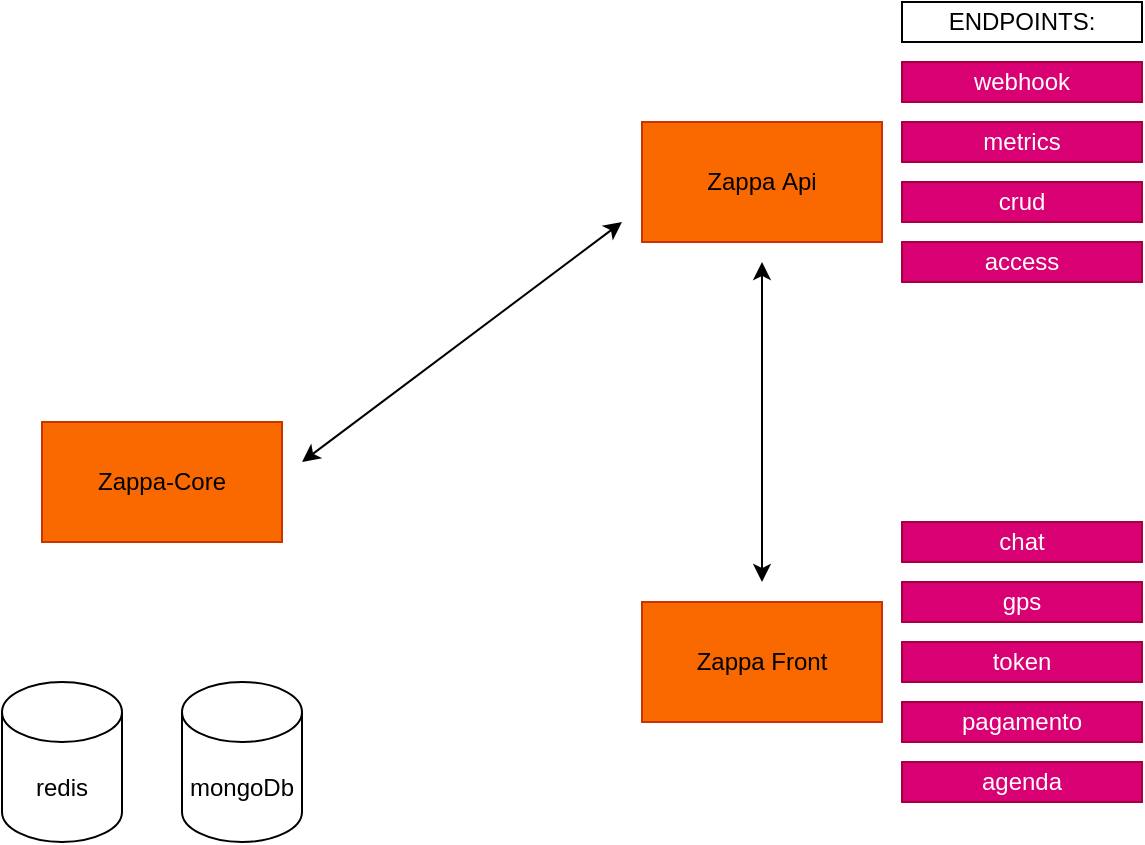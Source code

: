 <mxfile version="25.0.2">
  <diagram name="Page-1" id="x4owEQR5tJqsFIFqXLhK">
    <mxGraphModel dx="984" dy="747" grid="1" gridSize="10" guides="1" tooltips="1" connect="1" arrows="1" fold="1" page="1" pageScale="1" pageWidth="850" pageHeight="1100" math="0" shadow="0">
      <root>
        <mxCell id="0" />
        <mxCell id="1" parent="0" />
        <mxCell id="aL0qmMMuCSAnXSBfhj6i-4" value="Zappa-Core" style="rounded=0;whiteSpace=wrap;html=1;fillColor=#fa6800;fontColor=#000000;strokeColor=#C73500;" parent="1" vertex="1">
          <mxGeometry x="160" y="330" width="120" height="60" as="geometry" />
        </mxCell>
        <mxCell id="7pJAqrlwPtRe5XFjH7It-2" value="Zappa&amp;nbsp;&lt;span style=&quot;background-color: initial;&quot;&gt;Api&lt;/span&gt;" style="rounded=0;whiteSpace=wrap;html=1;fillColor=#fa6800;fontColor=#000000;strokeColor=#C73500;" parent="1" vertex="1">
          <mxGeometry x="460" y="180" width="120" height="60" as="geometry" />
        </mxCell>
        <mxCell id="3A4aCv_wWsXOsg5iLZ_A-2" value="redis" style="shape=cylinder3;whiteSpace=wrap;html=1;boundedLbl=1;backgroundOutline=1;size=15;" vertex="1" parent="1">
          <mxGeometry x="140" y="460" width="60" height="80" as="geometry" />
        </mxCell>
        <mxCell id="3A4aCv_wWsXOsg5iLZ_A-6" value="access" style="rounded=0;whiteSpace=wrap;html=1;fillColor=#d80073;fontColor=#ffffff;strokeColor=#A50040;" vertex="1" parent="1">
          <mxGeometry x="590" y="240" width="120" height="20" as="geometry" />
        </mxCell>
        <mxCell id="3A4aCv_wWsXOsg5iLZ_A-7" value="Zappa Front" style="rounded=0;whiteSpace=wrap;html=1;fillColor=#fa6800;fontColor=#000000;strokeColor=#C73500;" vertex="1" parent="1">
          <mxGeometry x="460" y="420" width="120" height="60" as="geometry" />
        </mxCell>
        <mxCell id="3A4aCv_wWsXOsg5iLZ_A-8" value="webhook" style="rounded=0;whiteSpace=wrap;html=1;fillColor=#d80073;fontColor=#ffffff;strokeColor=#A50040;" vertex="1" parent="1">
          <mxGeometry x="590" y="150" width="120" height="20" as="geometry" />
        </mxCell>
        <mxCell id="3A4aCv_wWsXOsg5iLZ_A-9" value="crud" style="rounded=0;whiteSpace=wrap;html=1;fillColor=#d80073;fontColor=#ffffff;strokeColor=#A50040;" vertex="1" parent="1">
          <mxGeometry x="590" y="210" width="120" height="20" as="geometry" />
        </mxCell>
        <mxCell id="3A4aCv_wWsXOsg5iLZ_A-10" value="metrics" style="rounded=0;whiteSpace=wrap;html=1;fillColor=#d80073;fontColor=#ffffff;strokeColor=#A50040;" vertex="1" parent="1">
          <mxGeometry x="590" y="180" width="120" height="20" as="geometry" />
        </mxCell>
        <mxCell id="3A4aCv_wWsXOsg5iLZ_A-11" value="chat" style="rounded=0;whiteSpace=wrap;html=1;fillColor=#d80073;fontColor=#ffffff;strokeColor=#A50040;" vertex="1" parent="1">
          <mxGeometry x="590" y="380" width="120" height="20" as="geometry" />
        </mxCell>
        <mxCell id="3A4aCv_wWsXOsg5iLZ_A-12" value="gps" style="rounded=0;whiteSpace=wrap;html=1;fillColor=#d80073;fontColor=#ffffff;strokeColor=#A50040;" vertex="1" parent="1">
          <mxGeometry x="590" y="410" width="120" height="20" as="geometry" />
        </mxCell>
        <mxCell id="3A4aCv_wWsXOsg5iLZ_A-13" value="token" style="rounded=0;whiteSpace=wrap;html=1;fillColor=#d80073;fontColor=#ffffff;strokeColor=#A50040;" vertex="1" parent="1">
          <mxGeometry x="590" y="440" width="120" height="20" as="geometry" />
        </mxCell>
        <mxCell id="3A4aCv_wWsXOsg5iLZ_A-14" value="mongoDb" style="shape=cylinder3;whiteSpace=wrap;html=1;boundedLbl=1;backgroundOutline=1;size=15;" vertex="1" parent="1">
          <mxGeometry x="230" y="460" width="60" height="80" as="geometry" />
        </mxCell>
        <mxCell id="3A4aCv_wWsXOsg5iLZ_A-15" value="pagamento" style="rounded=0;whiteSpace=wrap;html=1;fillColor=#d80073;fontColor=#ffffff;strokeColor=#A50040;" vertex="1" parent="1">
          <mxGeometry x="590" y="470" width="120" height="20" as="geometry" />
        </mxCell>
        <mxCell id="3A4aCv_wWsXOsg5iLZ_A-16" value="agenda" style="rounded=0;whiteSpace=wrap;html=1;fillColor=#d80073;fontColor=#ffffff;strokeColor=#A50040;" vertex="1" parent="1">
          <mxGeometry x="590" y="500" width="120" height="20" as="geometry" />
        </mxCell>
        <mxCell id="3A4aCv_wWsXOsg5iLZ_A-19" value="" style="endArrow=classic;startArrow=classic;html=1;rounded=0;" edge="1" parent="1">
          <mxGeometry width="50" height="50" relative="1" as="geometry">
            <mxPoint x="290" y="350" as="sourcePoint" />
            <mxPoint x="450" y="230" as="targetPoint" />
          </mxGeometry>
        </mxCell>
        <mxCell id="3A4aCv_wWsXOsg5iLZ_A-20" value="" style="endArrow=classic;startArrow=classic;html=1;rounded=0;" edge="1" parent="1">
          <mxGeometry width="50" height="50" relative="1" as="geometry">
            <mxPoint x="520" y="410" as="sourcePoint" />
            <mxPoint x="520" y="250" as="targetPoint" />
          </mxGeometry>
        </mxCell>
        <mxCell id="3A4aCv_wWsXOsg5iLZ_A-21" value="ENDPOINTS:" style="rounded=0;whiteSpace=wrap;html=1;" vertex="1" parent="1">
          <mxGeometry x="590" y="120" width="120" height="20" as="geometry" />
        </mxCell>
      </root>
    </mxGraphModel>
  </diagram>
</mxfile>
